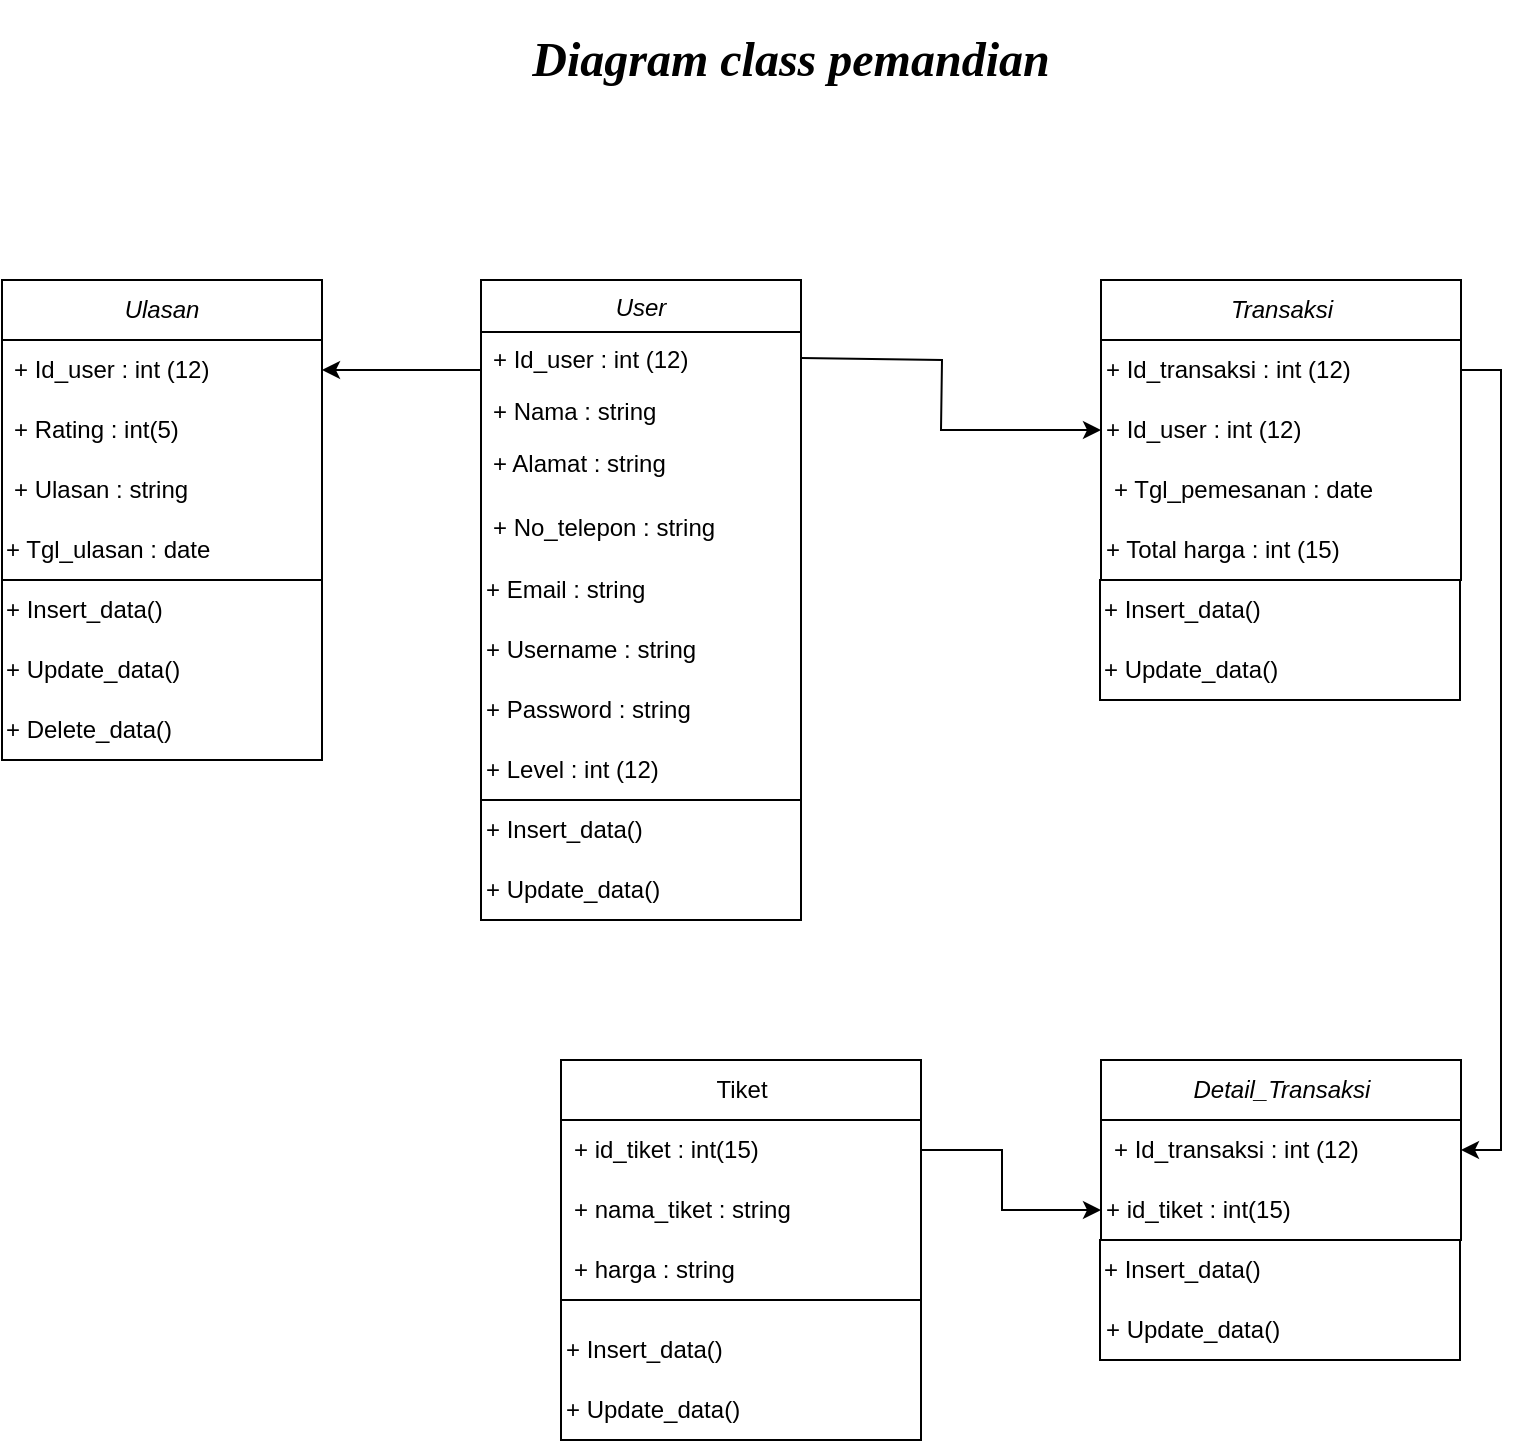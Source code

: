 <mxfile version="21.6.9" type="github">
  <diagram id="C5RBs43oDa-KdzZeNtuy" name="Page-1">
    <mxGraphModel dx="1434" dy="1965" grid="1" gridSize="10" guides="1" tooltips="1" connect="1" arrows="1" fold="1" page="1" pageScale="1" pageWidth="827" pageHeight="1169" math="0" shadow="0">
      <root>
        <mxCell id="WIyWlLk6GJQsqaUBKTNV-0" />
        <mxCell id="WIyWlLk6GJQsqaUBKTNV-1" parent="WIyWlLk6GJQsqaUBKTNV-0" />
        <mxCell id="zkfFHV4jXpPFQw0GAbJ--0" value="User" style="swimlane;fontStyle=2;align=center;verticalAlign=top;childLayout=stackLayout;horizontal=1;startSize=26;horizontalStack=0;resizeParent=1;resizeLast=0;collapsible=1;marginBottom=0;rounded=0;shadow=0;strokeWidth=1;" parent="WIyWlLk6GJQsqaUBKTNV-1" vertex="1">
          <mxGeometry x="279.5" y="130" width="160" height="260" as="geometry">
            <mxRectangle x="230" y="140" width="160" height="26" as="alternateBounds" />
          </mxGeometry>
        </mxCell>
        <mxCell id="zkfFHV4jXpPFQw0GAbJ--1" value="+ Id_user : int (12)" style="text;align=left;verticalAlign=top;spacingLeft=4;spacingRight=4;overflow=hidden;rotatable=0;points=[[0,0.5],[1,0.5]];portConstraint=eastwest;" parent="zkfFHV4jXpPFQw0GAbJ--0" vertex="1">
          <mxGeometry y="26" width="160" height="26" as="geometry" />
        </mxCell>
        <mxCell id="zkfFHV4jXpPFQw0GAbJ--2" value="+ Nama : string " style="text;align=left;verticalAlign=top;spacingLeft=4;spacingRight=4;overflow=hidden;rotatable=0;points=[[0,0.5],[1,0.5]];portConstraint=eastwest;rounded=0;shadow=0;html=0;" parent="zkfFHV4jXpPFQw0GAbJ--0" vertex="1">
          <mxGeometry y="52" width="160" height="26" as="geometry" />
        </mxCell>
        <mxCell id="zkfFHV4jXpPFQw0GAbJ--3" value="+ Alamat : string" style="text;align=left;verticalAlign=top;spacingLeft=4;spacingRight=4;overflow=hidden;rotatable=0;points=[[0,0.5],[1,0.5]];portConstraint=eastwest;rounded=0;shadow=0;html=0;" parent="zkfFHV4jXpPFQw0GAbJ--0" vertex="1">
          <mxGeometry y="78" width="160" height="32" as="geometry" />
        </mxCell>
        <mxCell id="zkfFHV4jXpPFQw0GAbJ--5" value="+ No_telepon : string" style="text;align=left;verticalAlign=top;spacingLeft=4;spacingRight=4;overflow=hidden;rotatable=0;points=[[0,0.5],[1,0.5]];portConstraint=eastwest;" parent="zkfFHV4jXpPFQw0GAbJ--0" vertex="1">
          <mxGeometry y="110" width="160" height="30" as="geometry" />
        </mxCell>
        <mxCell id="bZdzXyI9z17Q2TIN5yFZ-2" value="+ Email : string" style="text;html=1;align=left;verticalAlign=middle;resizable=0;points=[];autosize=1;strokeColor=none;fillColor=none;" parent="zkfFHV4jXpPFQw0GAbJ--0" vertex="1">
          <mxGeometry y="140" width="160" height="30" as="geometry" />
        </mxCell>
        <mxCell id="bZdzXyI9z17Q2TIN5yFZ-3" value="+ Username : string" style="text;html=1;align=left;verticalAlign=middle;resizable=0;points=[];autosize=1;strokeColor=none;fillColor=none;" parent="zkfFHV4jXpPFQw0GAbJ--0" vertex="1">
          <mxGeometry y="170" width="160" height="30" as="geometry" />
        </mxCell>
        <mxCell id="bZdzXyI9z17Q2TIN5yFZ-5" value="+ Password : string" style="text;html=1;align=left;verticalAlign=middle;resizable=0;points=[];autosize=1;strokeColor=none;fillColor=none;" parent="zkfFHV4jXpPFQw0GAbJ--0" vertex="1">
          <mxGeometry y="200" width="160" height="30" as="geometry" />
        </mxCell>
        <mxCell id="bZdzXyI9z17Q2TIN5yFZ-6" value="+ Level : int (12)" style="text;html=1;align=left;verticalAlign=middle;resizable=0;points=[];autosize=1;strokeColor=none;fillColor=none;" parent="zkfFHV4jXpPFQw0GAbJ--0" vertex="1">
          <mxGeometry y="230" width="160" height="30" as="geometry" />
        </mxCell>
        <mxCell id="bZdzXyI9z17Q2TIN5yFZ-7" value="&lt;h1&gt;Diagram class pemandian&lt;/h1&gt;" style="text;html=1;strokeColor=none;fillColor=none;spacing=5;spacingTop=-20;whiteSpace=wrap;overflow=hidden;rounded=0;fontFamily=Comic Sans MS;fontStyle=2;align=center;" parent="WIyWlLk6GJQsqaUBKTNV-1" vertex="1">
          <mxGeometry x="279" width="311" height="120" as="geometry" />
        </mxCell>
        <mxCell id="bZdzXyI9z17Q2TIN5yFZ-8" value="Transaksi" style="swimlane;fontStyle=2;childLayout=stackLayout;horizontal=1;startSize=30;horizontalStack=0;resizeParent=1;resizeParentMax=0;resizeLast=0;collapsible=1;marginBottom=0;whiteSpace=wrap;html=1;align=center;" parent="WIyWlLk6GJQsqaUBKTNV-1" vertex="1">
          <mxGeometry x="589.5" y="130" width="180" height="150" as="geometry" />
        </mxCell>
        <mxCell id="bZdzXyI9z17Q2TIN5yFZ-12" value="+ Id_transaksi : int (12)" style="text;html=1;align=left;verticalAlign=middle;resizable=0;points=[];autosize=1;strokeColor=none;fillColor=none;" parent="bZdzXyI9z17Q2TIN5yFZ-8" vertex="1">
          <mxGeometry y="30" width="180" height="30" as="geometry" />
        </mxCell>
        <mxCell id="bZdzXyI9z17Q2TIN5yFZ-14" value="+ Id_user : int (12)" style="text;html=1;strokeColor=none;fillColor=none;align=left;verticalAlign=middle;whiteSpace=wrap;rounded=0;" parent="bZdzXyI9z17Q2TIN5yFZ-8" vertex="1">
          <mxGeometry y="60" width="180" height="30" as="geometry" />
        </mxCell>
        <mxCell id="bZdzXyI9z17Q2TIN5yFZ-24" value="+ Tgl_pemesanan : date" style="text;strokeColor=none;fillColor=none;align=left;verticalAlign=middle;spacingLeft=4;spacingRight=4;overflow=hidden;points=[[0,0.5],[1,0.5]];portConstraint=eastwest;rotatable=0;whiteSpace=wrap;html=1;" parent="bZdzXyI9z17Q2TIN5yFZ-8" vertex="1">
          <mxGeometry y="90" width="180" height="30" as="geometry" />
        </mxCell>
        <mxCell id="bZdzXyI9z17Q2TIN5yFZ-27" value="+ Total harga : int (15)" style="text;html=1;align=left;verticalAlign=middle;resizable=0;points=[];autosize=1;strokeColor=none;fillColor=none;" parent="bZdzXyI9z17Q2TIN5yFZ-8" vertex="1">
          <mxGeometry y="120" width="180" height="30" as="geometry" />
        </mxCell>
        <mxCell id="bZdzXyI9z17Q2TIN5yFZ-21" value="" style="endArrow=classic;html=1;rounded=0;entryX=0;entryY=0.5;entryDx=0;entryDy=0;exitX=1;exitY=0.5;exitDx=0;exitDy=0;" parent="WIyWlLk6GJQsqaUBKTNV-1" source="zkfFHV4jXpPFQw0GAbJ--1" target="bZdzXyI9z17Q2TIN5yFZ-14" edge="1">
          <mxGeometry width="50" height="50" relative="1" as="geometry">
            <mxPoint x="409.5" y="250" as="sourcePoint" />
            <mxPoint x="459.5" y="200" as="targetPoint" />
            <Array as="points">
              <mxPoint x="510" y="170" />
              <mxPoint x="509.5" y="205" />
            </Array>
          </mxGeometry>
        </mxCell>
        <mxCell id="bZdzXyI9z17Q2TIN5yFZ-22" value="Detail_Transaksi" style="swimlane;fontStyle=2;childLayout=stackLayout;horizontal=1;startSize=30;horizontalStack=0;resizeParent=1;resizeParentMax=0;resizeLast=0;collapsible=1;marginBottom=0;whiteSpace=wrap;html=1;" parent="WIyWlLk6GJQsqaUBKTNV-1" vertex="1">
          <mxGeometry x="589.5" y="520" width="180" height="90" as="geometry" />
        </mxCell>
        <mxCell id="bZdzXyI9z17Q2TIN5yFZ-23" value="+ Id_transaksi : int (12)" style="text;strokeColor=none;fillColor=none;align=left;verticalAlign=middle;spacingLeft=4;spacingRight=4;overflow=hidden;points=[[0,0.5],[1,0.5]];portConstraint=eastwest;rotatable=0;whiteSpace=wrap;html=1;" parent="bZdzXyI9z17Q2TIN5yFZ-22" vertex="1">
          <mxGeometry y="30" width="180" height="30" as="geometry" />
        </mxCell>
        <mxCell id="q7G46-U3BFMLBMp6E7OQ-12" value="+ id_tiket : int(15)" style="text;html=1;strokeColor=none;fillColor=none;align=left;verticalAlign=middle;whiteSpace=wrap;rounded=0;" parent="bZdzXyI9z17Q2TIN5yFZ-22" vertex="1">
          <mxGeometry y="60" width="180" height="30" as="geometry" />
        </mxCell>
        <mxCell id="bZdzXyI9z17Q2TIN5yFZ-29" value="&lt;i&gt;Ulasan&lt;/i&gt;" style="swimlane;fontStyle=0;childLayout=stackLayout;horizontal=1;startSize=30;horizontalStack=0;resizeParent=1;resizeParentMax=0;resizeLast=0;collapsible=1;marginBottom=0;whiteSpace=wrap;html=1;align=center;" parent="WIyWlLk6GJQsqaUBKTNV-1" vertex="1">
          <mxGeometry x="40" y="130" width="160" height="150" as="geometry" />
        </mxCell>
        <mxCell id="bZdzXyI9z17Q2TIN5yFZ-30" value="+ Id_user : int (12)" style="text;strokeColor=none;fillColor=none;align=left;verticalAlign=middle;spacingLeft=4;spacingRight=4;overflow=hidden;points=[[0,0.5],[1,0.5]];portConstraint=eastwest;rotatable=0;whiteSpace=wrap;html=1;" parent="bZdzXyI9z17Q2TIN5yFZ-29" vertex="1">
          <mxGeometry y="30" width="160" height="30" as="geometry" />
        </mxCell>
        <mxCell id="bZdzXyI9z17Q2TIN5yFZ-31" value="+ Rating : int(5)" style="text;strokeColor=none;fillColor=none;align=left;verticalAlign=middle;spacingLeft=4;spacingRight=4;overflow=hidden;points=[[0,0.5],[1,0.5]];portConstraint=eastwest;rotatable=0;whiteSpace=wrap;html=1;" parent="bZdzXyI9z17Q2TIN5yFZ-29" vertex="1">
          <mxGeometry y="60" width="160" height="30" as="geometry" />
        </mxCell>
        <mxCell id="bZdzXyI9z17Q2TIN5yFZ-32" value="+ Ulasan&amp;nbsp;: string" style="text;strokeColor=none;fillColor=none;align=left;verticalAlign=middle;spacingLeft=4;spacingRight=4;overflow=hidden;points=[[0,0.5],[1,0.5]];portConstraint=eastwest;rotatable=0;whiteSpace=wrap;html=1;" parent="bZdzXyI9z17Q2TIN5yFZ-29" vertex="1">
          <mxGeometry y="90" width="160" height="30" as="geometry" />
        </mxCell>
        <mxCell id="bZdzXyI9z17Q2TIN5yFZ-33" value="+ Tgl_ulasan : date" style="text;html=1;strokeColor=none;fillColor=none;align=left;verticalAlign=middle;whiteSpace=wrap;rounded=0;" parent="bZdzXyI9z17Q2TIN5yFZ-29" vertex="1">
          <mxGeometry y="120" width="160" height="30" as="geometry" />
        </mxCell>
        <mxCell id="MHJUN0xG9CUG6Ji6Jj-p-0" value="" style="rounded=0;whiteSpace=wrap;html=1;align=left;" parent="WIyWlLk6GJQsqaUBKTNV-1" vertex="1">
          <mxGeometry x="279.5" y="390" width="160" height="60" as="geometry" />
        </mxCell>
        <mxCell id="MHJUN0xG9CUG6Ji6Jj-p-1" value="+ Insert_data()" style="text;html=1;strokeColor=none;fillColor=none;align=left;verticalAlign=middle;whiteSpace=wrap;rounded=0;" parent="WIyWlLk6GJQsqaUBKTNV-1" vertex="1">
          <mxGeometry x="279.5" y="390" width="160" height="30" as="geometry" />
        </mxCell>
        <mxCell id="MHJUN0xG9CUG6Ji6Jj-p-3" value="+ Update_data()" style="text;html=1;strokeColor=none;fillColor=none;align=left;verticalAlign=middle;whiteSpace=wrap;rounded=0;" parent="WIyWlLk6GJQsqaUBKTNV-1" vertex="1">
          <mxGeometry x="279.5" y="420" width="160" height="30" as="geometry" />
        </mxCell>
        <mxCell id="MHJUN0xG9CUG6Ji6Jj-p-4" value="" style="rounded=0;whiteSpace=wrap;html=1;" parent="WIyWlLk6GJQsqaUBKTNV-1" vertex="1">
          <mxGeometry x="40" y="280" width="160" height="90" as="geometry" />
        </mxCell>
        <mxCell id="MHJUN0xG9CUG6Ji6Jj-p-5" value="+ Insert_data()" style="text;html=1;strokeColor=none;fillColor=none;align=left;verticalAlign=middle;whiteSpace=wrap;rounded=0;" parent="WIyWlLk6GJQsqaUBKTNV-1" vertex="1">
          <mxGeometry x="40" y="280" width="160" height="30" as="geometry" />
        </mxCell>
        <mxCell id="MHJUN0xG9CUG6Ji6Jj-p-10" value="+ Update_data()" style="text;html=1;strokeColor=none;fillColor=none;align=left;verticalAlign=middle;whiteSpace=wrap;rounded=0;" parent="WIyWlLk6GJQsqaUBKTNV-1" vertex="1">
          <mxGeometry x="40" y="310" width="160" height="30" as="geometry" />
        </mxCell>
        <mxCell id="MHJUN0xG9CUG6Ji6Jj-p-11" value="+ Delete_data()" style="text;html=1;strokeColor=none;fillColor=none;align=left;verticalAlign=middle;whiteSpace=wrap;rounded=0;" parent="WIyWlLk6GJQsqaUBKTNV-1" vertex="1">
          <mxGeometry x="40" y="340" width="160" height="30" as="geometry" />
        </mxCell>
        <mxCell id="MHJUN0xG9CUG6Ji6Jj-p-12" value="" style="rounded=0;whiteSpace=wrap;html=1;" parent="WIyWlLk6GJQsqaUBKTNV-1" vertex="1">
          <mxGeometry x="589" y="610" width="180" height="60" as="geometry" />
        </mxCell>
        <mxCell id="MHJUN0xG9CUG6Ji6Jj-p-13" value="+ Insert_data()" style="text;html=1;strokeColor=none;fillColor=none;align=left;verticalAlign=middle;whiteSpace=wrap;rounded=0;" parent="WIyWlLk6GJQsqaUBKTNV-1" vertex="1">
          <mxGeometry x="589" y="610" width="180" height="30" as="geometry" />
        </mxCell>
        <mxCell id="MHJUN0xG9CUG6Ji6Jj-p-14" value="+ Update_data()" style="text;html=1;strokeColor=none;fillColor=none;align=left;verticalAlign=middle;whiteSpace=wrap;rounded=0;" parent="WIyWlLk6GJQsqaUBKTNV-1" vertex="1">
          <mxGeometry x="589.5" y="640" width="180" height="30" as="geometry" />
        </mxCell>
        <mxCell id="MHJUN0xG9CUG6Ji6Jj-p-15" value="" style="rounded=0;whiteSpace=wrap;html=1;" parent="WIyWlLk6GJQsqaUBKTNV-1" vertex="1">
          <mxGeometry x="589" y="280" width="180" height="60" as="geometry" />
        </mxCell>
        <mxCell id="MHJUN0xG9CUG6Ji6Jj-p-19" value="+ Insert_data()" style="text;html=1;strokeColor=none;fillColor=none;align=left;verticalAlign=middle;whiteSpace=wrap;rounded=0;" parent="WIyWlLk6GJQsqaUBKTNV-1" vertex="1">
          <mxGeometry x="589" y="280" width="180" height="30" as="geometry" />
        </mxCell>
        <mxCell id="MHJUN0xG9CUG6Ji6Jj-p-20" value="+ Update_data()" style="text;html=1;strokeColor=none;fillColor=none;align=left;verticalAlign=middle;whiteSpace=wrap;rounded=0;" parent="WIyWlLk6GJQsqaUBKTNV-1" vertex="1">
          <mxGeometry x="589" y="310" width="180" height="30" as="geometry" />
        </mxCell>
        <mxCell id="q7G46-U3BFMLBMp6E7OQ-0" style="edgeStyle=orthogonalEdgeStyle;rounded=0;orthogonalLoop=1;jettySize=auto;html=1;entryX=1;entryY=0.5;entryDx=0;entryDy=0;" parent="WIyWlLk6GJQsqaUBKTNV-1" source="zkfFHV4jXpPFQw0GAbJ--1" target="bZdzXyI9z17Q2TIN5yFZ-30" edge="1">
          <mxGeometry relative="1" as="geometry">
            <Array as="points">
              <mxPoint x="260" y="175" />
              <mxPoint x="260" y="175" />
            </Array>
          </mxGeometry>
        </mxCell>
        <mxCell id="q7G46-U3BFMLBMp6E7OQ-1" style="edgeStyle=orthogonalEdgeStyle;rounded=0;orthogonalLoop=1;jettySize=auto;html=1;" parent="WIyWlLk6GJQsqaUBKTNV-1" source="bZdzXyI9z17Q2TIN5yFZ-12" target="bZdzXyI9z17Q2TIN5yFZ-23" edge="1">
          <mxGeometry relative="1" as="geometry">
            <Array as="points">
              <mxPoint x="789.5" y="175" />
              <mxPoint x="789.5" y="565" />
            </Array>
          </mxGeometry>
        </mxCell>
        <mxCell id="q7G46-U3BFMLBMp6E7OQ-2" value="Tiket" style="swimlane;fontStyle=0;childLayout=stackLayout;horizontal=1;startSize=30;horizontalStack=0;resizeParent=1;resizeParentMax=0;resizeLast=0;collapsible=1;marginBottom=0;whiteSpace=wrap;html=1;" parent="WIyWlLk6GJQsqaUBKTNV-1" vertex="1">
          <mxGeometry x="319.5" y="520" width="180" height="120" as="geometry" />
        </mxCell>
        <mxCell id="q7G46-U3BFMLBMp6E7OQ-3" value="+ id_tiket : int(15)" style="text;strokeColor=none;fillColor=none;align=left;verticalAlign=middle;spacingLeft=4;spacingRight=4;overflow=hidden;points=[[0,0.5],[1,0.5]];portConstraint=eastwest;rotatable=0;whiteSpace=wrap;html=1;" parent="q7G46-U3BFMLBMp6E7OQ-2" vertex="1">
          <mxGeometry y="30" width="180" height="30" as="geometry" />
        </mxCell>
        <mxCell id="q7G46-U3BFMLBMp6E7OQ-4" value="+ nama_tiket : string" style="text;strokeColor=none;fillColor=none;align=left;verticalAlign=middle;spacingLeft=4;spacingRight=4;overflow=hidden;points=[[0,0.5],[1,0.5]];portConstraint=eastwest;rotatable=0;whiteSpace=wrap;html=1;" parent="q7G46-U3BFMLBMp6E7OQ-2" vertex="1">
          <mxGeometry y="60" width="180" height="30" as="geometry" />
        </mxCell>
        <mxCell id="q7G46-U3BFMLBMp6E7OQ-5" value="+ harga : string" style="text;strokeColor=none;fillColor=none;align=left;verticalAlign=middle;spacingLeft=4;spacingRight=4;overflow=hidden;points=[[0,0.5],[1,0.5]];portConstraint=eastwest;rotatable=0;whiteSpace=wrap;html=1;" parent="q7G46-U3BFMLBMp6E7OQ-2" vertex="1">
          <mxGeometry y="90" width="180" height="30" as="geometry" />
        </mxCell>
        <mxCell id="q7G46-U3BFMLBMp6E7OQ-8" value="" style="rounded=0;whiteSpace=wrap;html=1;" parent="WIyWlLk6GJQsqaUBKTNV-1" vertex="1">
          <mxGeometry x="319.5" y="640" width="180" height="70" as="geometry" />
        </mxCell>
        <mxCell id="q7G46-U3BFMLBMp6E7OQ-9" value="+ Insert_data()" style="text;html=1;strokeColor=none;fillColor=none;align=left;verticalAlign=middle;whiteSpace=wrap;rounded=0;" parent="WIyWlLk6GJQsqaUBKTNV-1" vertex="1">
          <mxGeometry x="319.5" y="650" width="180" height="30" as="geometry" />
        </mxCell>
        <mxCell id="q7G46-U3BFMLBMp6E7OQ-10" value="+ Update_data()" style="text;html=1;strokeColor=none;fillColor=none;align=left;verticalAlign=middle;whiteSpace=wrap;rounded=0;" parent="WIyWlLk6GJQsqaUBKTNV-1" vertex="1">
          <mxGeometry x="319.5" y="680" width="180" height="30" as="geometry" />
        </mxCell>
        <mxCell id="q7G46-U3BFMLBMp6E7OQ-14" value="" style="endArrow=classic;html=1;rounded=0;entryX=0;entryY=0.5;entryDx=0;entryDy=0;exitX=1;exitY=0.5;exitDx=0;exitDy=0;" parent="WIyWlLk6GJQsqaUBKTNV-1" source="q7G46-U3BFMLBMp6E7OQ-3" target="q7G46-U3BFMLBMp6E7OQ-12" edge="1">
          <mxGeometry width="50" height="50" relative="1" as="geometry">
            <mxPoint x="429.5" y="510" as="sourcePoint" />
            <mxPoint x="479.5" y="460" as="targetPoint" />
            <Array as="points">
              <mxPoint x="540" y="565" />
              <mxPoint x="540" y="595" />
            </Array>
          </mxGeometry>
        </mxCell>
      </root>
    </mxGraphModel>
  </diagram>
</mxfile>
